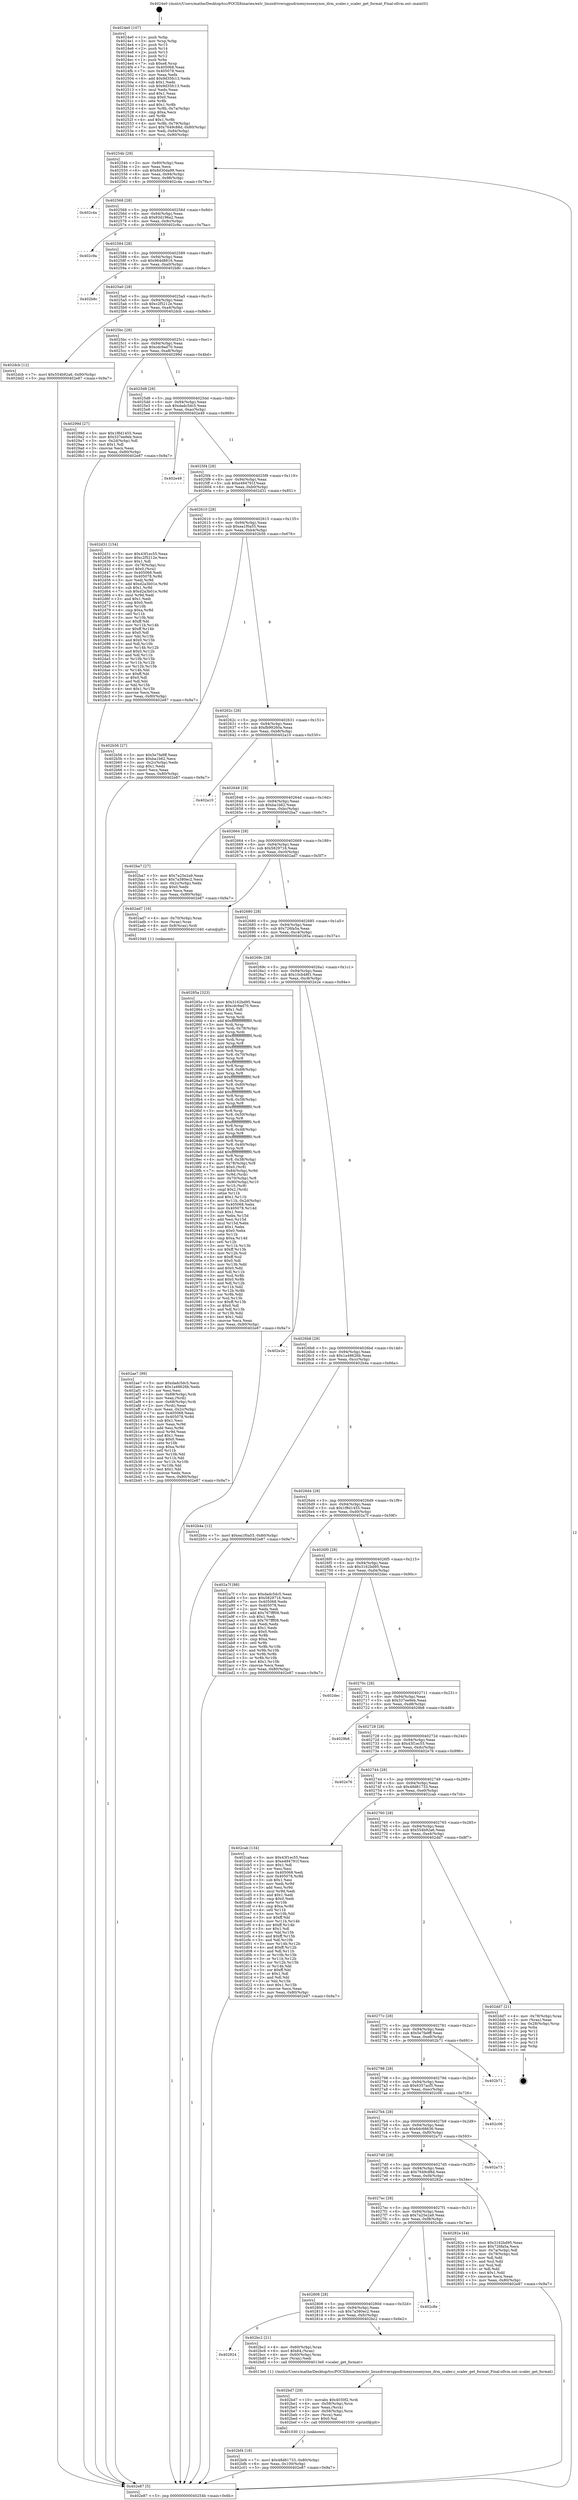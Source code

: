 digraph "0x4024e0" {
  label = "0x4024e0 (/mnt/c/Users/mathe/Desktop/tcc/POCII/binaries/extr_linuxdriversgpudrmexynosexynos_drm_scaler.c_scaler_get_format_Final-ollvm.out::main(0))"
  labelloc = "t"
  node[shape=record]

  Entry [label="",width=0.3,height=0.3,shape=circle,fillcolor=black,style=filled]
  "0x40254b" [label="{
     0x40254b [29]\l
     | [instrs]\l
     &nbsp;&nbsp;0x40254b \<+3\>: mov -0x80(%rbp),%eax\l
     &nbsp;&nbsp;0x40254e \<+2\>: mov %eax,%ecx\l
     &nbsp;&nbsp;0x402550 \<+6\>: sub $0x8d30da99,%ecx\l
     &nbsp;&nbsp;0x402556 \<+6\>: mov %eax,-0x94(%rbp)\l
     &nbsp;&nbsp;0x40255c \<+6\>: mov %ecx,-0x98(%rbp)\l
     &nbsp;&nbsp;0x402562 \<+6\>: je 0000000000402c4a \<main+0x76a\>\l
  }"]
  "0x402c4a" [label="{
     0x402c4a\l
  }", style=dashed]
  "0x402568" [label="{
     0x402568 [28]\l
     | [instrs]\l
     &nbsp;&nbsp;0x402568 \<+5\>: jmp 000000000040256d \<main+0x8d\>\l
     &nbsp;&nbsp;0x40256d \<+6\>: mov -0x94(%rbp),%eax\l
     &nbsp;&nbsp;0x402573 \<+5\>: sub $0x93d196a2,%eax\l
     &nbsp;&nbsp;0x402578 \<+6\>: mov %eax,-0x9c(%rbp)\l
     &nbsp;&nbsp;0x40257e \<+6\>: je 0000000000402c9a \<main+0x7ba\>\l
  }"]
  Exit [label="",width=0.3,height=0.3,shape=circle,fillcolor=black,style=filled,peripheries=2]
  "0x402c9a" [label="{
     0x402c9a\l
  }", style=dashed]
  "0x402584" [label="{
     0x402584 [28]\l
     | [instrs]\l
     &nbsp;&nbsp;0x402584 \<+5\>: jmp 0000000000402589 \<main+0xa9\>\l
     &nbsp;&nbsp;0x402589 \<+6\>: mov -0x94(%rbp),%eax\l
     &nbsp;&nbsp;0x40258f \<+5\>: sub $0x964d8816,%eax\l
     &nbsp;&nbsp;0x402594 \<+6\>: mov %eax,-0xa0(%rbp)\l
     &nbsp;&nbsp;0x40259a \<+6\>: je 0000000000402b8c \<main+0x6ac\>\l
  }"]
  "0x402bf4" [label="{
     0x402bf4 [18]\l
     | [instrs]\l
     &nbsp;&nbsp;0x402bf4 \<+7\>: movl $0x48d81733,-0x80(%rbp)\l
     &nbsp;&nbsp;0x402bfb \<+6\>: mov %eax,-0x100(%rbp)\l
     &nbsp;&nbsp;0x402c01 \<+5\>: jmp 0000000000402e87 \<main+0x9a7\>\l
  }"]
  "0x402b8c" [label="{
     0x402b8c\l
  }", style=dashed]
  "0x4025a0" [label="{
     0x4025a0 [28]\l
     | [instrs]\l
     &nbsp;&nbsp;0x4025a0 \<+5\>: jmp 00000000004025a5 \<main+0xc5\>\l
     &nbsp;&nbsp;0x4025a5 \<+6\>: mov -0x94(%rbp),%eax\l
     &nbsp;&nbsp;0x4025ab \<+5\>: sub $0xc2f5212e,%eax\l
     &nbsp;&nbsp;0x4025b0 \<+6\>: mov %eax,-0xa4(%rbp)\l
     &nbsp;&nbsp;0x4025b6 \<+6\>: je 0000000000402dcb \<main+0x8eb\>\l
  }"]
  "0x402bd7" [label="{
     0x402bd7 [29]\l
     | [instrs]\l
     &nbsp;&nbsp;0x402bd7 \<+10\>: movabs $0x4030f2,%rdi\l
     &nbsp;&nbsp;0x402be1 \<+4\>: mov -0x58(%rbp),%rcx\l
     &nbsp;&nbsp;0x402be5 \<+2\>: mov %eax,(%rcx)\l
     &nbsp;&nbsp;0x402be7 \<+4\>: mov -0x58(%rbp),%rcx\l
     &nbsp;&nbsp;0x402beb \<+2\>: mov (%rcx),%esi\l
     &nbsp;&nbsp;0x402bed \<+2\>: mov $0x0,%al\l
     &nbsp;&nbsp;0x402bef \<+5\>: call 0000000000401030 \<printf@plt\>\l
     | [calls]\l
     &nbsp;&nbsp;0x401030 \{1\} (unknown)\l
  }"]
  "0x402dcb" [label="{
     0x402dcb [12]\l
     | [instrs]\l
     &nbsp;&nbsp;0x402dcb \<+7\>: movl $0x554b92a6,-0x80(%rbp)\l
     &nbsp;&nbsp;0x402dd2 \<+5\>: jmp 0000000000402e87 \<main+0x9a7\>\l
  }"]
  "0x4025bc" [label="{
     0x4025bc [28]\l
     | [instrs]\l
     &nbsp;&nbsp;0x4025bc \<+5\>: jmp 00000000004025c1 \<main+0xe1\>\l
     &nbsp;&nbsp;0x4025c1 \<+6\>: mov -0x94(%rbp),%eax\l
     &nbsp;&nbsp;0x4025c7 \<+5\>: sub $0xcdc9ad70,%eax\l
     &nbsp;&nbsp;0x4025cc \<+6\>: mov %eax,-0xa8(%rbp)\l
     &nbsp;&nbsp;0x4025d2 \<+6\>: je 000000000040299d \<main+0x4bd\>\l
  }"]
  "0x402824" [label="{
     0x402824\l
  }", style=dashed]
  "0x40299d" [label="{
     0x40299d [27]\l
     | [instrs]\l
     &nbsp;&nbsp;0x40299d \<+5\>: mov $0x1f8d1455,%eax\l
     &nbsp;&nbsp;0x4029a2 \<+5\>: mov $0x337ee9eb,%ecx\l
     &nbsp;&nbsp;0x4029a7 \<+3\>: mov -0x2d(%rbp),%dl\l
     &nbsp;&nbsp;0x4029aa \<+3\>: test $0x1,%dl\l
     &nbsp;&nbsp;0x4029ad \<+3\>: cmovne %ecx,%eax\l
     &nbsp;&nbsp;0x4029b0 \<+3\>: mov %eax,-0x80(%rbp)\l
     &nbsp;&nbsp;0x4029b3 \<+5\>: jmp 0000000000402e87 \<main+0x9a7\>\l
  }"]
  "0x4025d8" [label="{
     0x4025d8 [28]\l
     | [instrs]\l
     &nbsp;&nbsp;0x4025d8 \<+5\>: jmp 00000000004025dd \<main+0xfd\>\l
     &nbsp;&nbsp;0x4025dd \<+6\>: mov -0x94(%rbp),%eax\l
     &nbsp;&nbsp;0x4025e3 \<+5\>: sub $0xdadc5dc5,%eax\l
     &nbsp;&nbsp;0x4025e8 \<+6\>: mov %eax,-0xac(%rbp)\l
     &nbsp;&nbsp;0x4025ee \<+6\>: je 0000000000402e49 \<main+0x969\>\l
  }"]
  "0x402bc2" [label="{
     0x402bc2 [21]\l
     | [instrs]\l
     &nbsp;&nbsp;0x402bc2 \<+4\>: mov -0x60(%rbp),%rax\l
     &nbsp;&nbsp;0x402bc6 \<+6\>: movl $0x64,(%rax)\l
     &nbsp;&nbsp;0x402bcc \<+4\>: mov -0x60(%rbp),%rax\l
     &nbsp;&nbsp;0x402bd0 \<+2\>: mov (%rax),%edi\l
     &nbsp;&nbsp;0x402bd2 \<+5\>: call 00000000004013e0 \<scaler_get_format\>\l
     | [calls]\l
     &nbsp;&nbsp;0x4013e0 \{1\} (/mnt/c/Users/mathe/Desktop/tcc/POCII/binaries/extr_linuxdriversgpudrmexynosexynos_drm_scaler.c_scaler_get_format_Final-ollvm.out::scaler_get_format)\l
  }"]
  "0x402e49" [label="{
     0x402e49\l
  }", style=dashed]
  "0x4025f4" [label="{
     0x4025f4 [28]\l
     | [instrs]\l
     &nbsp;&nbsp;0x4025f4 \<+5\>: jmp 00000000004025f9 \<main+0x119\>\l
     &nbsp;&nbsp;0x4025f9 \<+6\>: mov -0x94(%rbp),%eax\l
     &nbsp;&nbsp;0x4025ff \<+5\>: sub $0xe494791f,%eax\l
     &nbsp;&nbsp;0x402604 \<+6\>: mov %eax,-0xb0(%rbp)\l
     &nbsp;&nbsp;0x40260a \<+6\>: je 0000000000402d31 \<main+0x851\>\l
  }"]
  "0x402808" [label="{
     0x402808 [28]\l
     | [instrs]\l
     &nbsp;&nbsp;0x402808 \<+5\>: jmp 000000000040280d \<main+0x32d\>\l
     &nbsp;&nbsp;0x40280d \<+6\>: mov -0x94(%rbp),%eax\l
     &nbsp;&nbsp;0x402813 \<+5\>: sub $0x7a380ec2,%eax\l
     &nbsp;&nbsp;0x402818 \<+6\>: mov %eax,-0xfc(%rbp)\l
     &nbsp;&nbsp;0x40281e \<+6\>: je 0000000000402bc2 \<main+0x6e2\>\l
  }"]
  "0x402d31" [label="{
     0x402d31 [154]\l
     | [instrs]\l
     &nbsp;&nbsp;0x402d31 \<+5\>: mov $0x43f1ec55,%eax\l
     &nbsp;&nbsp;0x402d36 \<+5\>: mov $0xc2f5212e,%ecx\l
     &nbsp;&nbsp;0x402d3b \<+2\>: mov $0x1,%dl\l
     &nbsp;&nbsp;0x402d3d \<+4\>: mov -0x78(%rbp),%rsi\l
     &nbsp;&nbsp;0x402d41 \<+6\>: movl $0x0,(%rsi)\l
     &nbsp;&nbsp;0x402d47 \<+7\>: mov 0x405068,%edi\l
     &nbsp;&nbsp;0x402d4e \<+8\>: mov 0x405078,%r8d\l
     &nbsp;&nbsp;0x402d56 \<+3\>: mov %edi,%r9d\l
     &nbsp;&nbsp;0x402d59 \<+7\>: add $0xd2a3b01e,%r9d\l
     &nbsp;&nbsp;0x402d60 \<+4\>: sub $0x1,%r9d\l
     &nbsp;&nbsp;0x402d64 \<+7\>: sub $0xd2a3b01e,%r9d\l
     &nbsp;&nbsp;0x402d6b \<+4\>: imul %r9d,%edi\l
     &nbsp;&nbsp;0x402d6f \<+3\>: and $0x1,%edi\l
     &nbsp;&nbsp;0x402d72 \<+3\>: cmp $0x0,%edi\l
     &nbsp;&nbsp;0x402d75 \<+4\>: sete %r10b\l
     &nbsp;&nbsp;0x402d79 \<+4\>: cmp $0xa,%r8d\l
     &nbsp;&nbsp;0x402d7d \<+4\>: setl %r11b\l
     &nbsp;&nbsp;0x402d81 \<+3\>: mov %r10b,%bl\l
     &nbsp;&nbsp;0x402d84 \<+3\>: xor $0xff,%bl\l
     &nbsp;&nbsp;0x402d87 \<+3\>: mov %r11b,%r14b\l
     &nbsp;&nbsp;0x402d8a \<+4\>: xor $0xff,%r14b\l
     &nbsp;&nbsp;0x402d8e \<+3\>: xor $0x0,%dl\l
     &nbsp;&nbsp;0x402d91 \<+3\>: mov %bl,%r15b\l
     &nbsp;&nbsp;0x402d94 \<+4\>: and $0x0,%r15b\l
     &nbsp;&nbsp;0x402d98 \<+3\>: and %dl,%r10b\l
     &nbsp;&nbsp;0x402d9b \<+3\>: mov %r14b,%r12b\l
     &nbsp;&nbsp;0x402d9e \<+4\>: and $0x0,%r12b\l
     &nbsp;&nbsp;0x402da2 \<+3\>: and %dl,%r11b\l
     &nbsp;&nbsp;0x402da5 \<+3\>: or %r10b,%r15b\l
     &nbsp;&nbsp;0x402da8 \<+3\>: or %r11b,%r12b\l
     &nbsp;&nbsp;0x402dab \<+3\>: xor %r12b,%r15b\l
     &nbsp;&nbsp;0x402dae \<+3\>: or %r14b,%bl\l
     &nbsp;&nbsp;0x402db1 \<+3\>: xor $0xff,%bl\l
     &nbsp;&nbsp;0x402db4 \<+3\>: or $0x0,%dl\l
     &nbsp;&nbsp;0x402db7 \<+2\>: and %dl,%bl\l
     &nbsp;&nbsp;0x402db9 \<+3\>: or %bl,%r15b\l
     &nbsp;&nbsp;0x402dbc \<+4\>: test $0x1,%r15b\l
     &nbsp;&nbsp;0x402dc0 \<+3\>: cmovne %ecx,%eax\l
     &nbsp;&nbsp;0x402dc3 \<+3\>: mov %eax,-0x80(%rbp)\l
     &nbsp;&nbsp;0x402dc6 \<+5\>: jmp 0000000000402e87 \<main+0x9a7\>\l
  }"]
  "0x402610" [label="{
     0x402610 [28]\l
     | [instrs]\l
     &nbsp;&nbsp;0x402610 \<+5\>: jmp 0000000000402615 \<main+0x135\>\l
     &nbsp;&nbsp;0x402615 \<+6\>: mov -0x94(%rbp),%eax\l
     &nbsp;&nbsp;0x40261b \<+5\>: sub $0xea1f0a55,%eax\l
     &nbsp;&nbsp;0x402620 \<+6\>: mov %eax,-0xb4(%rbp)\l
     &nbsp;&nbsp;0x402626 \<+6\>: je 0000000000402b56 \<main+0x676\>\l
  }"]
  "0x402c8e" [label="{
     0x402c8e\l
  }", style=dashed]
  "0x402b56" [label="{
     0x402b56 [27]\l
     | [instrs]\l
     &nbsp;&nbsp;0x402b56 \<+5\>: mov $0x5e7fa9ff,%eax\l
     &nbsp;&nbsp;0x402b5b \<+5\>: mov $0xba1b62,%ecx\l
     &nbsp;&nbsp;0x402b60 \<+3\>: mov -0x2c(%rbp),%edx\l
     &nbsp;&nbsp;0x402b63 \<+3\>: cmp $0x1,%edx\l
     &nbsp;&nbsp;0x402b66 \<+3\>: cmovl %ecx,%eax\l
     &nbsp;&nbsp;0x402b69 \<+3\>: mov %eax,-0x80(%rbp)\l
     &nbsp;&nbsp;0x402b6c \<+5\>: jmp 0000000000402e87 \<main+0x9a7\>\l
  }"]
  "0x40262c" [label="{
     0x40262c [28]\l
     | [instrs]\l
     &nbsp;&nbsp;0x40262c \<+5\>: jmp 0000000000402631 \<main+0x151\>\l
     &nbsp;&nbsp;0x402631 \<+6\>: mov -0x94(%rbp),%eax\l
     &nbsp;&nbsp;0x402637 \<+5\>: sub $0xfb99260a,%eax\l
     &nbsp;&nbsp;0x40263c \<+6\>: mov %eax,-0xb8(%rbp)\l
     &nbsp;&nbsp;0x402642 \<+6\>: je 0000000000402a10 \<main+0x530\>\l
  }"]
  "0x402ae7" [label="{
     0x402ae7 [99]\l
     | [instrs]\l
     &nbsp;&nbsp;0x402ae7 \<+5\>: mov $0xdadc5dc5,%ecx\l
     &nbsp;&nbsp;0x402aec \<+5\>: mov $0x1a48626b,%edx\l
     &nbsp;&nbsp;0x402af1 \<+2\>: xor %esi,%esi\l
     &nbsp;&nbsp;0x402af3 \<+4\>: mov -0x68(%rbp),%rdi\l
     &nbsp;&nbsp;0x402af7 \<+2\>: mov %eax,(%rdi)\l
     &nbsp;&nbsp;0x402af9 \<+4\>: mov -0x68(%rbp),%rdi\l
     &nbsp;&nbsp;0x402afd \<+2\>: mov (%rdi),%eax\l
     &nbsp;&nbsp;0x402aff \<+3\>: mov %eax,-0x2c(%rbp)\l
     &nbsp;&nbsp;0x402b02 \<+7\>: mov 0x405068,%eax\l
     &nbsp;&nbsp;0x402b09 \<+8\>: mov 0x405078,%r8d\l
     &nbsp;&nbsp;0x402b11 \<+3\>: sub $0x1,%esi\l
     &nbsp;&nbsp;0x402b14 \<+3\>: mov %eax,%r9d\l
     &nbsp;&nbsp;0x402b17 \<+3\>: add %esi,%r9d\l
     &nbsp;&nbsp;0x402b1a \<+4\>: imul %r9d,%eax\l
     &nbsp;&nbsp;0x402b1e \<+3\>: and $0x1,%eax\l
     &nbsp;&nbsp;0x402b21 \<+3\>: cmp $0x0,%eax\l
     &nbsp;&nbsp;0x402b24 \<+4\>: sete %r10b\l
     &nbsp;&nbsp;0x402b28 \<+4\>: cmp $0xa,%r8d\l
     &nbsp;&nbsp;0x402b2c \<+4\>: setl %r11b\l
     &nbsp;&nbsp;0x402b30 \<+3\>: mov %r10b,%bl\l
     &nbsp;&nbsp;0x402b33 \<+3\>: and %r11b,%bl\l
     &nbsp;&nbsp;0x402b36 \<+3\>: xor %r11b,%r10b\l
     &nbsp;&nbsp;0x402b39 \<+3\>: or %r10b,%bl\l
     &nbsp;&nbsp;0x402b3c \<+3\>: test $0x1,%bl\l
     &nbsp;&nbsp;0x402b3f \<+3\>: cmovne %edx,%ecx\l
     &nbsp;&nbsp;0x402b42 \<+3\>: mov %ecx,-0x80(%rbp)\l
     &nbsp;&nbsp;0x402b45 \<+5\>: jmp 0000000000402e87 \<main+0x9a7\>\l
  }"]
  "0x402a10" [label="{
     0x402a10\l
  }", style=dashed]
  "0x402648" [label="{
     0x402648 [28]\l
     | [instrs]\l
     &nbsp;&nbsp;0x402648 \<+5\>: jmp 000000000040264d \<main+0x16d\>\l
     &nbsp;&nbsp;0x40264d \<+6\>: mov -0x94(%rbp),%eax\l
     &nbsp;&nbsp;0x402653 \<+5\>: sub $0xba1b62,%eax\l
     &nbsp;&nbsp;0x402658 \<+6\>: mov %eax,-0xbc(%rbp)\l
     &nbsp;&nbsp;0x40265e \<+6\>: je 0000000000402ba7 \<main+0x6c7\>\l
  }"]
  "0x4024e0" [label="{
     0x4024e0 [107]\l
     | [instrs]\l
     &nbsp;&nbsp;0x4024e0 \<+1\>: push %rbp\l
     &nbsp;&nbsp;0x4024e1 \<+3\>: mov %rsp,%rbp\l
     &nbsp;&nbsp;0x4024e4 \<+2\>: push %r15\l
     &nbsp;&nbsp;0x4024e6 \<+2\>: push %r14\l
     &nbsp;&nbsp;0x4024e8 \<+2\>: push %r13\l
     &nbsp;&nbsp;0x4024ea \<+2\>: push %r12\l
     &nbsp;&nbsp;0x4024ec \<+1\>: push %rbx\l
     &nbsp;&nbsp;0x4024ed \<+7\>: sub $0xe8,%rsp\l
     &nbsp;&nbsp;0x4024f4 \<+7\>: mov 0x405068,%eax\l
     &nbsp;&nbsp;0x4024fb \<+7\>: mov 0x405078,%ecx\l
     &nbsp;&nbsp;0x402502 \<+2\>: mov %eax,%edx\l
     &nbsp;&nbsp;0x402504 \<+6\>: add $0x9d35fc13,%edx\l
     &nbsp;&nbsp;0x40250a \<+3\>: sub $0x1,%edx\l
     &nbsp;&nbsp;0x40250d \<+6\>: sub $0x9d35fc13,%edx\l
     &nbsp;&nbsp;0x402513 \<+3\>: imul %edx,%eax\l
     &nbsp;&nbsp;0x402516 \<+3\>: and $0x1,%eax\l
     &nbsp;&nbsp;0x402519 \<+3\>: cmp $0x0,%eax\l
     &nbsp;&nbsp;0x40251c \<+4\>: sete %r8b\l
     &nbsp;&nbsp;0x402520 \<+4\>: and $0x1,%r8b\l
     &nbsp;&nbsp;0x402524 \<+4\>: mov %r8b,-0x7a(%rbp)\l
     &nbsp;&nbsp;0x402528 \<+3\>: cmp $0xa,%ecx\l
     &nbsp;&nbsp;0x40252b \<+4\>: setl %r8b\l
     &nbsp;&nbsp;0x40252f \<+4\>: and $0x1,%r8b\l
     &nbsp;&nbsp;0x402533 \<+4\>: mov %r8b,-0x79(%rbp)\l
     &nbsp;&nbsp;0x402537 \<+7\>: movl $0x7649c88d,-0x80(%rbp)\l
     &nbsp;&nbsp;0x40253e \<+6\>: mov %edi,-0x84(%rbp)\l
     &nbsp;&nbsp;0x402544 \<+7\>: mov %rsi,-0x90(%rbp)\l
  }"]
  "0x402ba7" [label="{
     0x402ba7 [27]\l
     | [instrs]\l
     &nbsp;&nbsp;0x402ba7 \<+5\>: mov $0x7a25e2a9,%eax\l
     &nbsp;&nbsp;0x402bac \<+5\>: mov $0x7a380ec2,%ecx\l
     &nbsp;&nbsp;0x402bb1 \<+3\>: mov -0x2c(%rbp),%edx\l
     &nbsp;&nbsp;0x402bb4 \<+3\>: cmp $0x0,%edx\l
     &nbsp;&nbsp;0x402bb7 \<+3\>: cmove %ecx,%eax\l
     &nbsp;&nbsp;0x402bba \<+3\>: mov %eax,-0x80(%rbp)\l
     &nbsp;&nbsp;0x402bbd \<+5\>: jmp 0000000000402e87 \<main+0x9a7\>\l
  }"]
  "0x402664" [label="{
     0x402664 [28]\l
     | [instrs]\l
     &nbsp;&nbsp;0x402664 \<+5\>: jmp 0000000000402669 \<main+0x189\>\l
     &nbsp;&nbsp;0x402669 \<+6\>: mov -0x94(%rbp),%eax\l
     &nbsp;&nbsp;0x40266f \<+5\>: sub $0x5829716,%eax\l
     &nbsp;&nbsp;0x402674 \<+6\>: mov %eax,-0xc0(%rbp)\l
     &nbsp;&nbsp;0x40267a \<+6\>: je 0000000000402ad7 \<main+0x5f7\>\l
  }"]
  "0x402e87" [label="{
     0x402e87 [5]\l
     | [instrs]\l
     &nbsp;&nbsp;0x402e87 \<+5\>: jmp 000000000040254b \<main+0x6b\>\l
  }"]
  "0x402ad7" [label="{
     0x402ad7 [16]\l
     | [instrs]\l
     &nbsp;&nbsp;0x402ad7 \<+4\>: mov -0x70(%rbp),%rax\l
     &nbsp;&nbsp;0x402adb \<+3\>: mov (%rax),%rax\l
     &nbsp;&nbsp;0x402ade \<+4\>: mov 0x8(%rax),%rdi\l
     &nbsp;&nbsp;0x402ae2 \<+5\>: call 0000000000401040 \<atoi@plt\>\l
     | [calls]\l
     &nbsp;&nbsp;0x401040 \{1\} (unknown)\l
  }"]
  "0x402680" [label="{
     0x402680 [28]\l
     | [instrs]\l
     &nbsp;&nbsp;0x402680 \<+5\>: jmp 0000000000402685 \<main+0x1a5\>\l
     &nbsp;&nbsp;0x402685 \<+6\>: mov -0x94(%rbp),%eax\l
     &nbsp;&nbsp;0x40268b \<+5\>: sub $0x726fa5a,%eax\l
     &nbsp;&nbsp;0x402690 \<+6\>: mov %eax,-0xc4(%rbp)\l
     &nbsp;&nbsp;0x402696 \<+6\>: je 000000000040285a \<main+0x37a\>\l
  }"]
  "0x4027ec" [label="{
     0x4027ec [28]\l
     | [instrs]\l
     &nbsp;&nbsp;0x4027ec \<+5\>: jmp 00000000004027f1 \<main+0x311\>\l
     &nbsp;&nbsp;0x4027f1 \<+6\>: mov -0x94(%rbp),%eax\l
     &nbsp;&nbsp;0x4027f7 \<+5\>: sub $0x7a25e2a9,%eax\l
     &nbsp;&nbsp;0x4027fc \<+6\>: mov %eax,-0xf8(%rbp)\l
     &nbsp;&nbsp;0x402802 \<+6\>: je 0000000000402c8e \<main+0x7ae\>\l
  }"]
  "0x40285a" [label="{
     0x40285a [323]\l
     | [instrs]\l
     &nbsp;&nbsp;0x40285a \<+5\>: mov $0x3162bd95,%eax\l
     &nbsp;&nbsp;0x40285f \<+5\>: mov $0xcdc9ad70,%ecx\l
     &nbsp;&nbsp;0x402864 \<+2\>: mov $0x1,%dl\l
     &nbsp;&nbsp;0x402866 \<+2\>: xor %esi,%esi\l
     &nbsp;&nbsp;0x402868 \<+3\>: mov %rsp,%rdi\l
     &nbsp;&nbsp;0x40286b \<+4\>: add $0xfffffffffffffff0,%rdi\l
     &nbsp;&nbsp;0x40286f \<+3\>: mov %rdi,%rsp\l
     &nbsp;&nbsp;0x402872 \<+4\>: mov %rdi,-0x78(%rbp)\l
     &nbsp;&nbsp;0x402876 \<+3\>: mov %rsp,%rdi\l
     &nbsp;&nbsp;0x402879 \<+4\>: add $0xfffffffffffffff0,%rdi\l
     &nbsp;&nbsp;0x40287d \<+3\>: mov %rdi,%rsp\l
     &nbsp;&nbsp;0x402880 \<+3\>: mov %rsp,%r8\l
     &nbsp;&nbsp;0x402883 \<+4\>: add $0xfffffffffffffff0,%r8\l
     &nbsp;&nbsp;0x402887 \<+3\>: mov %r8,%rsp\l
     &nbsp;&nbsp;0x40288a \<+4\>: mov %r8,-0x70(%rbp)\l
     &nbsp;&nbsp;0x40288e \<+3\>: mov %rsp,%r8\l
     &nbsp;&nbsp;0x402891 \<+4\>: add $0xfffffffffffffff0,%r8\l
     &nbsp;&nbsp;0x402895 \<+3\>: mov %r8,%rsp\l
     &nbsp;&nbsp;0x402898 \<+4\>: mov %r8,-0x68(%rbp)\l
     &nbsp;&nbsp;0x40289c \<+3\>: mov %rsp,%r8\l
     &nbsp;&nbsp;0x40289f \<+4\>: add $0xfffffffffffffff0,%r8\l
     &nbsp;&nbsp;0x4028a3 \<+3\>: mov %r8,%rsp\l
     &nbsp;&nbsp;0x4028a6 \<+4\>: mov %r8,-0x60(%rbp)\l
     &nbsp;&nbsp;0x4028aa \<+3\>: mov %rsp,%r8\l
     &nbsp;&nbsp;0x4028ad \<+4\>: add $0xfffffffffffffff0,%r8\l
     &nbsp;&nbsp;0x4028b1 \<+3\>: mov %r8,%rsp\l
     &nbsp;&nbsp;0x4028b4 \<+4\>: mov %r8,-0x58(%rbp)\l
     &nbsp;&nbsp;0x4028b8 \<+3\>: mov %rsp,%r8\l
     &nbsp;&nbsp;0x4028bb \<+4\>: add $0xfffffffffffffff0,%r8\l
     &nbsp;&nbsp;0x4028bf \<+3\>: mov %r8,%rsp\l
     &nbsp;&nbsp;0x4028c2 \<+4\>: mov %r8,-0x50(%rbp)\l
     &nbsp;&nbsp;0x4028c6 \<+3\>: mov %rsp,%r8\l
     &nbsp;&nbsp;0x4028c9 \<+4\>: add $0xfffffffffffffff0,%r8\l
     &nbsp;&nbsp;0x4028cd \<+3\>: mov %r8,%rsp\l
     &nbsp;&nbsp;0x4028d0 \<+4\>: mov %r8,-0x48(%rbp)\l
     &nbsp;&nbsp;0x4028d4 \<+3\>: mov %rsp,%r8\l
     &nbsp;&nbsp;0x4028d7 \<+4\>: add $0xfffffffffffffff0,%r8\l
     &nbsp;&nbsp;0x4028db \<+3\>: mov %r8,%rsp\l
     &nbsp;&nbsp;0x4028de \<+4\>: mov %r8,-0x40(%rbp)\l
     &nbsp;&nbsp;0x4028e2 \<+3\>: mov %rsp,%r8\l
     &nbsp;&nbsp;0x4028e5 \<+4\>: add $0xfffffffffffffff0,%r8\l
     &nbsp;&nbsp;0x4028e9 \<+3\>: mov %r8,%rsp\l
     &nbsp;&nbsp;0x4028ec \<+4\>: mov %r8,-0x38(%rbp)\l
     &nbsp;&nbsp;0x4028f0 \<+4\>: mov -0x78(%rbp),%r8\l
     &nbsp;&nbsp;0x4028f4 \<+7\>: movl $0x0,(%r8)\l
     &nbsp;&nbsp;0x4028fb \<+7\>: mov -0x84(%rbp),%r9d\l
     &nbsp;&nbsp;0x402902 \<+3\>: mov %r9d,(%rdi)\l
     &nbsp;&nbsp;0x402905 \<+4\>: mov -0x70(%rbp),%r8\l
     &nbsp;&nbsp;0x402909 \<+7\>: mov -0x90(%rbp),%r10\l
     &nbsp;&nbsp;0x402910 \<+3\>: mov %r10,(%r8)\l
     &nbsp;&nbsp;0x402913 \<+3\>: cmpl $0x2,(%rdi)\l
     &nbsp;&nbsp;0x402916 \<+4\>: setne %r11b\l
     &nbsp;&nbsp;0x40291a \<+4\>: and $0x1,%r11b\l
     &nbsp;&nbsp;0x40291e \<+4\>: mov %r11b,-0x2d(%rbp)\l
     &nbsp;&nbsp;0x402922 \<+7\>: mov 0x405068,%ebx\l
     &nbsp;&nbsp;0x402929 \<+8\>: mov 0x405078,%r14d\l
     &nbsp;&nbsp;0x402931 \<+3\>: sub $0x1,%esi\l
     &nbsp;&nbsp;0x402934 \<+3\>: mov %ebx,%r15d\l
     &nbsp;&nbsp;0x402937 \<+3\>: add %esi,%r15d\l
     &nbsp;&nbsp;0x40293a \<+4\>: imul %r15d,%ebx\l
     &nbsp;&nbsp;0x40293e \<+3\>: and $0x1,%ebx\l
     &nbsp;&nbsp;0x402941 \<+3\>: cmp $0x0,%ebx\l
     &nbsp;&nbsp;0x402944 \<+4\>: sete %r11b\l
     &nbsp;&nbsp;0x402948 \<+4\>: cmp $0xa,%r14d\l
     &nbsp;&nbsp;0x40294c \<+4\>: setl %r12b\l
     &nbsp;&nbsp;0x402950 \<+3\>: mov %r11b,%r13b\l
     &nbsp;&nbsp;0x402953 \<+4\>: xor $0xff,%r13b\l
     &nbsp;&nbsp;0x402957 \<+3\>: mov %r12b,%sil\l
     &nbsp;&nbsp;0x40295a \<+4\>: xor $0xff,%sil\l
     &nbsp;&nbsp;0x40295e \<+3\>: xor $0x0,%dl\l
     &nbsp;&nbsp;0x402961 \<+3\>: mov %r13b,%dil\l
     &nbsp;&nbsp;0x402964 \<+4\>: and $0x0,%dil\l
     &nbsp;&nbsp;0x402968 \<+3\>: and %dl,%r11b\l
     &nbsp;&nbsp;0x40296b \<+3\>: mov %sil,%r8b\l
     &nbsp;&nbsp;0x40296e \<+4\>: and $0x0,%r8b\l
     &nbsp;&nbsp;0x402972 \<+3\>: and %dl,%r12b\l
     &nbsp;&nbsp;0x402975 \<+3\>: or %r11b,%dil\l
     &nbsp;&nbsp;0x402978 \<+3\>: or %r12b,%r8b\l
     &nbsp;&nbsp;0x40297b \<+3\>: xor %r8b,%dil\l
     &nbsp;&nbsp;0x40297e \<+3\>: or %sil,%r13b\l
     &nbsp;&nbsp;0x402981 \<+4\>: xor $0xff,%r13b\l
     &nbsp;&nbsp;0x402985 \<+3\>: or $0x0,%dl\l
     &nbsp;&nbsp;0x402988 \<+3\>: and %dl,%r13b\l
     &nbsp;&nbsp;0x40298b \<+3\>: or %r13b,%dil\l
     &nbsp;&nbsp;0x40298e \<+4\>: test $0x1,%dil\l
     &nbsp;&nbsp;0x402992 \<+3\>: cmovne %ecx,%eax\l
     &nbsp;&nbsp;0x402995 \<+3\>: mov %eax,-0x80(%rbp)\l
     &nbsp;&nbsp;0x402998 \<+5\>: jmp 0000000000402e87 \<main+0x9a7\>\l
  }"]
  "0x40269c" [label="{
     0x40269c [28]\l
     | [instrs]\l
     &nbsp;&nbsp;0x40269c \<+5\>: jmp 00000000004026a1 \<main+0x1c1\>\l
     &nbsp;&nbsp;0x4026a1 \<+6\>: mov -0x94(%rbp),%eax\l
     &nbsp;&nbsp;0x4026a7 \<+5\>: sub $0x10cb48f1,%eax\l
     &nbsp;&nbsp;0x4026ac \<+6\>: mov %eax,-0xc8(%rbp)\l
     &nbsp;&nbsp;0x4026b2 \<+6\>: je 0000000000402e2e \<main+0x94e\>\l
  }"]
  "0x40282e" [label="{
     0x40282e [44]\l
     | [instrs]\l
     &nbsp;&nbsp;0x40282e \<+5\>: mov $0x3162bd95,%eax\l
     &nbsp;&nbsp;0x402833 \<+5\>: mov $0x726fa5a,%ecx\l
     &nbsp;&nbsp;0x402838 \<+3\>: mov -0x7a(%rbp),%dl\l
     &nbsp;&nbsp;0x40283b \<+4\>: mov -0x79(%rbp),%sil\l
     &nbsp;&nbsp;0x40283f \<+3\>: mov %dl,%dil\l
     &nbsp;&nbsp;0x402842 \<+3\>: and %sil,%dil\l
     &nbsp;&nbsp;0x402845 \<+3\>: xor %sil,%dl\l
     &nbsp;&nbsp;0x402848 \<+3\>: or %dl,%dil\l
     &nbsp;&nbsp;0x40284b \<+4\>: test $0x1,%dil\l
     &nbsp;&nbsp;0x40284f \<+3\>: cmovne %ecx,%eax\l
     &nbsp;&nbsp;0x402852 \<+3\>: mov %eax,-0x80(%rbp)\l
     &nbsp;&nbsp;0x402855 \<+5\>: jmp 0000000000402e87 \<main+0x9a7\>\l
  }"]
  "0x402e2e" [label="{
     0x402e2e\l
  }", style=dashed]
  "0x4026b8" [label="{
     0x4026b8 [28]\l
     | [instrs]\l
     &nbsp;&nbsp;0x4026b8 \<+5\>: jmp 00000000004026bd \<main+0x1dd\>\l
     &nbsp;&nbsp;0x4026bd \<+6\>: mov -0x94(%rbp),%eax\l
     &nbsp;&nbsp;0x4026c3 \<+5\>: sub $0x1a48626b,%eax\l
     &nbsp;&nbsp;0x4026c8 \<+6\>: mov %eax,-0xcc(%rbp)\l
     &nbsp;&nbsp;0x4026ce \<+6\>: je 0000000000402b4a \<main+0x66a\>\l
  }"]
  "0x4027d0" [label="{
     0x4027d0 [28]\l
     | [instrs]\l
     &nbsp;&nbsp;0x4027d0 \<+5\>: jmp 00000000004027d5 \<main+0x2f5\>\l
     &nbsp;&nbsp;0x4027d5 \<+6\>: mov -0x94(%rbp),%eax\l
     &nbsp;&nbsp;0x4027db \<+5\>: sub $0x7649c88d,%eax\l
     &nbsp;&nbsp;0x4027e0 \<+6\>: mov %eax,-0xf4(%rbp)\l
     &nbsp;&nbsp;0x4027e6 \<+6\>: je 000000000040282e \<main+0x34e\>\l
  }"]
  "0x402b4a" [label="{
     0x402b4a [12]\l
     | [instrs]\l
     &nbsp;&nbsp;0x402b4a \<+7\>: movl $0xea1f0a55,-0x80(%rbp)\l
     &nbsp;&nbsp;0x402b51 \<+5\>: jmp 0000000000402e87 \<main+0x9a7\>\l
  }"]
  "0x4026d4" [label="{
     0x4026d4 [28]\l
     | [instrs]\l
     &nbsp;&nbsp;0x4026d4 \<+5\>: jmp 00000000004026d9 \<main+0x1f9\>\l
     &nbsp;&nbsp;0x4026d9 \<+6\>: mov -0x94(%rbp),%eax\l
     &nbsp;&nbsp;0x4026df \<+5\>: sub $0x1f8d1455,%eax\l
     &nbsp;&nbsp;0x4026e4 \<+6\>: mov %eax,-0xd0(%rbp)\l
     &nbsp;&nbsp;0x4026ea \<+6\>: je 0000000000402a7f \<main+0x59f\>\l
  }"]
  "0x402a73" [label="{
     0x402a73\l
  }", style=dashed]
  "0x402a7f" [label="{
     0x402a7f [88]\l
     | [instrs]\l
     &nbsp;&nbsp;0x402a7f \<+5\>: mov $0xdadc5dc5,%eax\l
     &nbsp;&nbsp;0x402a84 \<+5\>: mov $0x5829716,%ecx\l
     &nbsp;&nbsp;0x402a89 \<+7\>: mov 0x405068,%edx\l
     &nbsp;&nbsp;0x402a90 \<+7\>: mov 0x405078,%esi\l
     &nbsp;&nbsp;0x402a97 \<+2\>: mov %edx,%edi\l
     &nbsp;&nbsp;0x402a99 \<+6\>: add $0x767fff08,%edi\l
     &nbsp;&nbsp;0x402a9f \<+3\>: sub $0x1,%edi\l
     &nbsp;&nbsp;0x402aa2 \<+6\>: sub $0x767fff08,%edi\l
     &nbsp;&nbsp;0x402aa8 \<+3\>: imul %edi,%edx\l
     &nbsp;&nbsp;0x402aab \<+3\>: and $0x1,%edx\l
     &nbsp;&nbsp;0x402aae \<+3\>: cmp $0x0,%edx\l
     &nbsp;&nbsp;0x402ab1 \<+4\>: sete %r8b\l
     &nbsp;&nbsp;0x402ab5 \<+3\>: cmp $0xa,%esi\l
     &nbsp;&nbsp;0x402ab8 \<+4\>: setl %r9b\l
     &nbsp;&nbsp;0x402abc \<+3\>: mov %r8b,%r10b\l
     &nbsp;&nbsp;0x402abf \<+3\>: and %r9b,%r10b\l
     &nbsp;&nbsp;0x402ac2 \<+3\>: xor %r9b,%r8b\l
     &nbsp;&nbsp;0x402ac5 \<+3\>: or %r8b,%r10b\l
     &nbsp;&nbsp;0x402ac8 \<+4\>: test $0x1,%r10b\l
     &nbsp;&nbsp;0x402acc \<+3\>: cmovne %ecx,%eax\l
     &nbsp;&nbsp;0x402acf \<+3\>: mov %eax,-0x80(%rbp)\l
     &nbsp;&nbsp;0x402ad2 \<+5\>: jmp 0000000000402e87 \<main+0x9a7\>\l
  }"]
  "0x4026f0" [label="{
     0x4026f0 [28]\l
     | [instrs]\l
     &nbsp;&nbsp;0x4026f0 \<+5\>: jmp 00000000004026f5 \<main+0x215\>\l
     &nbsp;&nbsp;0x4026f5 \<+6\>: mov -0x94(%rbp),%eax\l
     &nbsp;&nbsp;0x4026fb \<+5\>: sub $0x3162bd95,%eax\l
     &nbsp;&nbsp;0x402700 \<+6\>: mov %eax,-0xd4(%rbp)\l
     &nbsp;&nbsp;0x402706 \<+6\>: je 0000000000402dec \<main+0x90c\>\l
  }"]
  "0x4027b4" [label="{
     0x4027b4 [28]\l
     | [instrs]\l
     &nbsp;&nbsp;0x4027b4 \<+5\>: jmp 00000000004027b9 \<main+0x2d9\>\l
     &nbsp;&nbsp;0x4027b9 \<+6\>: mov -0x94(%rbp),%eax\l
     &nbsp;&nbsp;0x4027bf \<+5\>: sub $0x6dc68636,%eax\l
     &nbsp;&nbsp;0x4027c4 \<+6\>: mov %eax,-0xf0(%rbp)\l
     &nbsp;&nbsp;0x4027ca \<+6\>: je 0000000000402a73 \<main+0x593\>\l
  }"]
  "0x402dec" [label="{
     0x402dec\l
  }", style=dashed]
  "0x40270c" [label="{
     0x40270c [28]\l
     | [instrs]\l
     &nbsp;&nbsp;0x40270c \<+5\>: jmp 0000000000402711 \<main+0x231\>\l
     &nbsp;&nbsp;0x402711 \<+6\>: mov -0x94(%rbp),%eax\l
     &nbsp;&nbsp;0x402717 \<+5\>: sub $0x337ee9eb,%eax\l
     &nbsp;&nbsp;0x40271c \<+6\>: mov %eax,-0xd8(%rbp)\l
     &nbsp;&nbsp;0x402722 \<+6\>: je 00000000004029b8 \<main+0x4d8\>\l
  }"]
  "0x402c06" [label="{
     0x402c06\l
  }", style=dashed]
  "0x4029b8" [label="{
     0x4029b8\l
  }", style=dashed]
  "0x402728" [label="{
     0x402728 [28]\l
     | [instrs]\l
     &nbsp;&nbsp;0x402728 \<+5\>: jmp 000000000040272d \<main+0x24d\>\l
     &nbsp;&nbsp;0x40272d \<+6\>: mov -0x94(%rbp),%eax\l
     &nbsp;&nbsp;0x402733 \<+5\>: sub $0x43f1ec55,%eax\l
     &nbsp;&nbsp;0x402738 \<+6\>: mov %eax,-0xdc(%rbp)\l
     &nbsp;&nbsp;0x40273e \<+6\>: je 0000000000402e76 \<main+0x996\>\l
  }"]
  "0x402798" [label="{
     0x402798 [28]\l
     | [instrs]\l
     &nbsp;&nbsp;0x402798 \<+5\>: jmp 000000000040279d \<main+0x2bd\>\l
     &nbsp;&nbsp;0x40279d \<+6\>: mov -0x94(%rbp),%eax\l
     &nbsp;&nbsp;0x4027a3 \<+5\>: sub $0x6357acf5,%eax\l
     &nbsp;&nbsp;0x4027a8 \<+6\>: mov %eax,-0xec(%rbp)\l
     &nbsp;&nbsp;0x4027ae \<+6\>: je 0000000000402c06 \<main+0x726\>\l
  }"]
  "0x402e76" [label="{
     0x402e76\l
  }", style=dashed]
  "0x402744" [label="{
     0x402744 [28]\l
     | [instrs]\l
     &nbsp;&nbsp;0x402744 \<+5\>: jmp 0000000000402749 \<main+0x269\>\l
     &nbsp;&nbsp;0x402749 \<+6\>: mov -0x94(%rbp),%eax\l
     &nbsp;&nbsp;0x40274f \<+5\>: sub $0x48d81733,%eax\l
     &nbsp;&nbsp;0x402754 \<+6\>: mov %eax,-0xe0(%rbp)\l
     &nbsp;&nbsp;0x40275a \<+6\>: je 0000000000402cab \<main+0x7cb\>\l
  }"]
  "0x402b71" [label="{
     0x402b71\l
  }", style=dashed]
  "0x402cab" [label="{
     0x402cab [134]\l
     | [instrs]\l
     &nbsp;&nbsp;0x402cab \<+5\>: mov $0x43f1ec55,%eax\l
     &nbsp;&nbsp;0x402cb0 \<+5\>: mov $0xe494791f,%ecx\l
     &nbsp;&nbsp;0x402cb5 \<+2\>: mov $0x1,%dl\l
     &nbsp;&nbsp;0x402cb7 \<+2\>: xor %esi,%esi\l
     &nbsp;&nbsp;0x402cb9 \<+7\>: mov 0x405068,%edi\l
     &nbsp;&nbsp;0x402cc0 \<+8\>: mov 0x405078,%r8d\l
     &nbsp;&nbsp;0x402cc8 \<+3\>: sub $0x1,%esi\l
     &nbsp;&nbsp;0x402ccb \<+3\>: mov %edi,%r9d\l
     &nbsp;&nbsp;0x402cce \<+3\>: add %esi,%r9d\l
     &nbsp;&nbsp;0x402cd1 \<+4\>: imul %r9d,%edi\l
     &nbsp;&nbsp;0x402cd5 \<+3\>: and $0x1,%edi\l
     &nbsp;&nbsp;0x402cd8 \<+3\>: cmp $0x0,%edi\l
     &nbsp;&nbsp;0x402cdb \<+4\>: sete %r10b\l
     &nbsp;&nbsp;0x402cdf \<+4\>: cmp $0xa,%r8d\l
     &nbsp;&nbsp;0x402ce3 \<+4\>: setl %r11b\l
     &nbsp;&nbsp;0x402ce7 \<+3\>: mov %r10b,%bl\l
     &nbsp;&nbsp;0x402cea \<+3\>: xor $0xff,%bl\l
     &nbsp;&nbsp;0x402ced \<+3\>: mov %r11b,%r14b\l
     &nbsp;&nbsp;0x402cf0 \<+4\>: xor $0xff,%r14b\l
     &nbsp;&nbsp;0x402cf4 \<+3\>: xor $0x1,%dl\l
     &nbsp;&nbsp;0x402cf7 \<+3\>: mov %bl,%r15b\l
     &nbsp;&nbsp;0x402cfa \<+4\>: and $0xff,%r15b\l
     &nbsp;&nbsp;0x402cfe \<+3\>: and %dl,%r10b\l
     &nbsp;&nbsp;0x402d01 \<+3\>: mov %r14b,%r12b\l
     &nbsp;&nbsp;0x402d04 \<+4\>: and $0xff,%r12b\l
     &nbsp;&nbsp;0x402d08 \<+3\>: and %dl,%r11b\l
     &nbsp;&nbsp;0x402d0b \<+3\>: or %r10b,%r15b\l
     &nbsp;&nbsp;0x402d0e \<+3\>: or %r11b,%r12b\l
     &nbsp;&nbsp;0x402d11 \<+3\>: xor %r12b,%r15b\l
     &nbsp;&nbsp;0x402d14 \<+3\>: or %r14b,%bl\l
     &nbsp;&nbsp;0x402d17 \<+3\>: xor $0xff,%bl\l
     &nbsp;&nbsp;0x402d1a \<+3\>: or $0x1,%dl\l
     &nbsp;&nbsp;0x402d1d \<+2\>: and %dl,%bl\l
     &nbsp;&nbsp;0x402d1f \<+3\>: or %bl,%r15b\l
     &nbsp;&nbsp;0x402d22 \<+4\>: test $0x1,%r15b\l
     &nbsp;&nbsp;0x402d26 \<+3\>: cmovne %ecx,%eax\l
     &nbsp;&nbsp;0x402d29 \<+3\>: mov %eax,-0x80(%rbp)\l
     &nbsp;&nbsp;0x402d2c \<+5\>: jmp 0000000000402e87 \<main+0x9a7\>\l
  }"]
  "0x402760" [label="{
     0x402760 [28]\l
     | [instrs]\l
     &nbsp;&nbsp;0x402760 \<+5\>: jmp 0000000000402765 \<main+0x285\>\l
     &nbsp;&nbsp;0x402765 \<+6\>: mov -0x94(%rbp),%eax\l
     &nbsp;&nbsp;0x40276b \<+5\>: sub $0x554b92a6,%eax\l
     &nbsp;&nbsp;0x402770 \<+6\>: mov %eax,-0xe4(%rbp)\l
     &nbsp;&nbsp;0x402776 \<+6\>: je 0000000000402dd7 \<main+0x8f7\>\l
  }"]
  "0x40277c" [label="{
     0x40277c [28]\l
     | [instrs]\l
     &nbsp;&nbsp;0x40277c \<+5\>: jmp 0000000000402781 \<main+0x2a1\>\l
     &nbsp;&nbsp;0x402781 \<+6\>: mov -0x94(%rbp),%eax\l
     &nbsp;&nbsp;0x402787 \<+5\>: sub $0x5e7fa9ff,%eax\l
     &nbsp;&nbsp;0x40278c \<+6\>: mov %eax,-0xe8(%rbp)\l
     &nbsp;&nbsp;0x402792 \<+6\>: je 0000000000402b71 \<main+0x691\>\l
  }"]
  "0x402dd7" [label="{
     0x402dd7 [21]\l
     | [instrs]\l
     &nbsp;&nbsp;0x402dd7 \<+4\>: mov -0x78(%rbp),%rax\l
     &nbsp;&nbsp;0x402ddb \<+2\>: mov (%rax),%eax\l
     &nbsp;&nbsp;0x402ddd \<+4\>: lea -0x28(%rbp),%rsp\l
     &nbsp;&nbsp;0x402de1 \<+1\>: pop %rbx\l
     &nbsp;&nbsp;0x402de2 \<+2\>: pop %r12\l
     &nbsp;&nbsp;0x402de4 \<+2\>: pop %r13\l
     &nbsp;&nbsp;0x402de6 \<+2\>: pop %r14\l
     &nbsp;&nbsp;0x402de8 \<+2\>: pop %r15\l
     &nbsp;&nbsp;0x402dea \<+1\>: pop %rbp\l
     &nbsp;&nbsp;0x402deb \<+1\>: ret\l
  }"]
  Entry -> "0x4024e0" [label=" 1"]
  "0x40254b" -> "0x402c4a" [label=" 0"]
  "0x40254b" -> "0x402568" [label=" 13"]
  "0x402dd7" -> Exit [label=" 1"]
  "0x402568" -> "0x402c9a" [label=" 0"]
  "0x402568" -> "0x402584" [label=" 13"]
  "0x402dcb" -> "0x402e87" [label=" 1"]
  "0x402584" -> "0x402b8c" [label=" 0"]
  "0x402584" -> "0x4025a0" [label=" 13"]
  "0x402d31" -> "0x402e87" [label=" 1"]
  "0x4025a0" -> "0x402dcb" [label=" 1"]
  "0x4025a0" -> "0x4025bc" [label=" 12"]
  "0x402cab" -> "0x402e87" [label=" 1"]
  "0x4025bc" -> "0x40299d" [label=" 1"]
  "0x4025bc" -> "0x4025d8" [label=" 11"]
  "0x402bf4" -> "0x402e87" [label=" 1"]
  "0x4025d8" -> "0x402e49" [label=" 0"]
  "0x4025d8" -> "0x4025f4" [label=" 11"]
  "0x402bd7" -> "0x402bf4" [label=" 1"]
  "0x4025f4" -> "0x402d31" [label=" 1"]
  "0x4025f4" -> "0x402610" [label=" 10"]
  "0x402808" -> "0x402824" [label=" 0"]
  "0x402610" -> "0x402b56" [label=" 1"]
  "0x402610" -> "0x40262c" [label=" 9"]
  "0x402808" -> "0x402bc2" [label=" 1"]
  "0x40262c" -> "0x402a10" [label=" 0"]
  "0x40262c" -> "0x402648" [label=" 9"]
  "0x4027ec" -> "0x402808" [label=" 1"]
  "0x402648" -> "0x402ba7" [label=" 1"]
  "0x402648" -> "0x402664" [label=" 8"]
  "0x402bc2" -> "0x402bd7" [label=" 1"]
  "0x402664" -> "0x402ad7" [label=" 1"]
  "0x402664" -> "0x402680" [label=" 7"]
  "0x402ba7" -> "0x402e87" [label=" 1"]
  "0x402680" -> "0x40285a" [label=" 1"]
  "0x402680" -> "0x40269c" [label=" 6"]
  "0x402b56" -> "0x402e87" [label=" 1"]
  "0x40269c" -> "0x402e2e" [label=" 0"]
  "0x40269c" -> "0x4026b8" [label=" 6"]
  "0x402b4a" -> "0x402e87" [label=" 1"]
  "0x4026b8" -> "0x402b4a" [label=" 1"]
  "0x4026b8" -> "0x4026d4" [label=" 5"]
  "0x402ad7" -> "0x402ae7" [label=" 1"]
  "0x4026d4" -> "0x402a7f" [label=" 1"]
  "0x4026d4" -> "0x4026f0" [label=" 4"]
  "0x402a7f" -> "0x402e87" [label=" 1"]
  "0x4026f0" -> "0x402dec" [label=" 0"]
  "0x4026f0" -> "0x40270c" [label=" 4"]
  "0x40285a" -> "0x402e87" [label=" 1"]
  "0x40270c" -> "0x4029b8" [label=" 0"]
  "0x40270c" -> "0x402728" [label=" 4"]
  "0x4027ec" -> "0x402c8e" [label=" 0"]
  "0x402728" -> "0x402e76" [label=" 0"]
  "0x402728" -> "0x402744" [label=" 4"]
  "0x4024e0" -> "0x40254b" [label=" 1"]
  "0x402744" -> "0x402cab" [label=" 1"]
  "0x402744" -> "0x402760" [label=" 3"]
  "0x40282e" -> "0x402e87" [label=" 1"]
  "0x402760" -> "0x402dd7" [label=" 1"]
  "0x402760" -> "0x40277c" [label=" 2"]
  "0x4027d0" -> "0x4027ec" [label=" 1"]
  "0x40277c" -> "0x402b71" [label=" 0"]
  "0x40277c" -> "0x402798" [label=" 2"]
  "0x402e87" -> "0x40254b" [label=" 12"]
  "0x402798" -> "0x402c06" [label=" 0"]
  "0x402798" -> "0x4027b4" [label=" 2"]
  "0x40299d" -> "0x402e87" [label=" 1"]
  "0x4027b4" -> "0x402a73" [label=" 0"]
  "0x4027b4" -> "0x4027d0" [label=" 2"]
  "0x402ae7" -> "0x402e87" [label=" 1"]
  "0x4027d0" -> "0x40282e" [label=" 1"]
}
